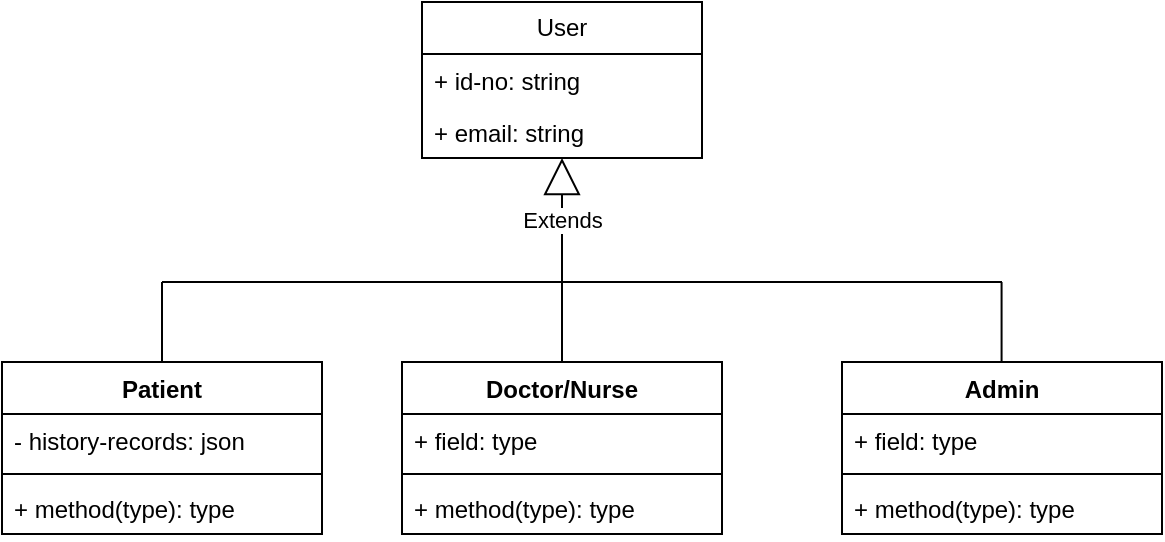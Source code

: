 <mxfile version="24.2.5" type="device">
  <diagram name="Page-1" id="GIGhz4F75dd_S5uDfzvD">
    <mxGraphModel dx="1234" dy="726" grid="1" gridSize="10" guides="1" tooltips="1" connect="1" arrows="1" fold="1" page="1" pageScale="1" pageWidth="850" pageHeight="1100" math="0" shadow="0">
      <root>
        <mxCell id="0" />
        <mxCell id="1" parent="0" />
        <mxCell id="Jly1E4lkBtO9KQkFF2ai-10" value="" style="endArrow=none;html=1;rounded=0;edgeStyle=orthogonalEdgeStyle;elbow=vertical;" edge="1" parent="1">
          <mxGeometry relative="1" as="geometry">
            <mxPoint x="260" y="320" as="sourcePoint" />
            <mxPoint x="680" y="320" as="targetPoint" />
          </mxGeometry>
        </mxCell>
        <mxCell id="Jly1E4lkBtO9KQkFF2ai-14" value="" style="endArrow=none;html=1;rounded=0;" edge="1" parent="1">
          <mxGeometry relative="1" as="geometry">
            <mxPoint x="260" y="320" as="sourcePoint" />
            <mxPoint x="260" y="360" as="targetPoint" />
          </mxGeometry>
        </mxCell>
        <mxCell id="Jly1E4lkBtO9KQkFF2ai-15" value="" style="endArrow=none;html=1;rounded=0;" edge="1" parent="1">
          <mxGeometry relative="1" as="geometry">
            <mxPoint x="679.79" y="320" as="sourcePoint" />
            <mxPoint x="679.79" y="360" as="targetPoint" />
          </mxGeometry>
        </mxCell>
        <mxCell id="Jly1E4lkBtO9KQkFF2ai-16" value="" style="endArrow=none;html=1;rounded=0;" edge="1" parent="1">
          <mxGeometry relative="1" as="geometry">
            <mxPoint x="460" y="320" as="sourcePoint" />
            <mxPoint x="460" y="360" as="targetPoint" />
          </mxGeometry>
        </mxCell>
        <mxCell id="Jly1E4lkBtO9KQkFF2ai-17" value="Patient" style="swimlane;fontStyle=1;align=center;verticalAlign=top;childLayout=stackLayout;horizontal=1;startSize=26;horizontalStack=0;resizeParent=1;resizeParentMax=0;resizeLast=0;collapsible=1;marginBottom=0;whiteSpace=wrap;html=1;" vertex="1" parent="1">
          <mxGeometry x="180" y="360" width="160" height="86" as="geometry" />
        </mxCell>
        <mxCell id="Jly1E4lkBtO9KQkFF2ai-18" value="- history-records: json" style="text;strokeColor=none;fillColor=none;align=left;verticalAlign=top;spacingLeft=4;spacingRight=4;overflow=hidden;rotatable=0;points=[[0,0.5],[1,0.5]];portConstraint=eastwest;whiteSpace=wrap;html=1;" vertex="1" parent="Jly1E4lkBtO9KQkFF2ai-17">
          <mxGeometry y="26" width="160" height="26" as="geometry" />
        </mxCell>
        <mxCell id="Jly1E4lkBtO9KQkFF2ai-19" value="" style="line;strokeWidth=1;fillColor=none;align=left;verticalAlign=middle;spacingTop=-1;spacingLeft=3;spacingRight=3;rotatable=0;labelPosition=right;points=[];portConstraint=eastwest;strokeColor=inherit;" vertex="1" parent="Jly1E4lkBtO9KQkFF2ai-17">
          <mxGeometry y="52" width="160" height="8" as="geometry" />
        </mxCell>
        <mxCell id="Jly1E4lkBtO9KQkFF2ai-20" value="+ method(type): type" style="text;strokeColor=none;fillColor=none;align=left;verticalAlign=top;spacingLeft=4;spacingRight=4;overflow=hidden;rotatable=0;points=[[0,0.5],[1,0.5]];portConstraint=eastwest;whiteSpace=wrap;html=1;" vertex="1" parent="Jly1E4lkBtO9KQkFF2ai-17">
          <mxGeometry y="60" width="160" height="26" as="geometry" />
        </mxCell>
        <mxCell id="Jly1E4lkBtO9KQkFF2ai-21" value="Doctor/Nurse" style="swimlane;fontStyle=1;align=center;verticalAlign=top;childLayout=stackLayout;horizontal=1;startSize=26;horizontalStack=0;resizeParent=1;resizeParentMax=0;resizeLast=0;collapsible=1;marginBottom=0;whiteSpace=wrap;html=1;" vertex="1" parent="1">
          <mxGeometry x="380" y="360" width="160" height="86" as="geometry" />
        </mxCell>
        <mxCell id="Jly1E4lkBtO9KQkFF2ai-22" value="+ field: type" style="text;strokeColor=none;fillColor=none;align=left;verticalAlign=top;spacingLeft=4;spacingRight=4;overflow=hidden;rotatable=0;points=[[0,0.5],[1,0.5]];portConstraint=eastwest;whiteSpace=wrap;html=1;" vertex="1" parent="Jly1E4lkBtO9KQkFF2ai-21">
          <mxGeometry y="26" width="160" height="26" as="geometry" />
        </mxCell>
        <mxCell id="Jly1E4lkBtO9KQkFF2ai-23" value="" style="line;strokeWidth=1;fillColor=none;align=left;verticalAlign=middle;spacingTop=-1;spacingLeft=3;spacingRight=3;rotatable=0;labelPosition=right;points=[];portConstraint=eastwest;strokeColor=inherit;" vertex="1" parent="Jly1E4lkBtO9KQkFF2ai-21">
          <mxGeometry y="52" width="160" height="8" as="geometry" />
        </mxCell>
        <mxCell id="Jly1E4lkBtO9KQkFF2ai-24" value="+ method(type): type" style="text;strokeColor=none;fillColor=none;align=left;verticalAlign=top;spacingLeft=4;spacingRight=4;overflow=hidden;rotatable=0;points=[[0,0.5],[1,0.5]];portConstraint=eastwest;whiteSpace=wrap;html=1;" vertex="1" parent="Jly1E4lkBtO9KQkFF2ai-21">
          <mxGeometry y="60" width="160" height="26" as="geometry" />
        </mxCell>
        <mxCell id="Jly1E4lkBtO9KQkFF2ai-25" value="Admin" style="swimlane;fontStyle=1;align=center;verticalAlign=top;childLayout=stackLayout;horizontal=1;startSize=26;horizontalStack=0;resizeParent=1;resizeParentMax=0;resizeLast=0;collapsible=1;marginBottom=0;whiteSpace=wrap;html=1;" vertex="1" parent="1">
          <mxGeometry x="600" y="360" width="160" height="86" as="geometry" />
        </mxCell>
        <mxCell id="Jly1E4lkBtO9KQkFF2ai-26" value="+ field: type" style="text;strokeColor=none;fillColor=none;align=left;verticalAlign=top;spacingLeft=4;spacingRight=4;overflow=hidden;rotatable=0;points=[[0,0.5],[1,0.5]];portConstraint=eastwest;whiteSpace=wrap;html=1;" vertex="1" parent="Jly1E4lkBtO9KQkFF2ai-25">
          <mxGeometry y="26" width="160" height="26" as="geometry" />
        </mxCell>
        <mxCell id="Jly1E4lkBtO9KQkFF2ai-27" value="" style="line;strokeWidth=1;fillColor=none;align=left;verticalAlign=middle;spacingTop=-1;spacingLeft=3;spacingRight=3;rotatable=0;labelPosition=right;points=[];portConstraint=eastwest;strokeColor=inherit;" vertex="1" parent="Jly1E4lkBtO9KQkFF2ai-25">
          <mxGeometry y="52" width="160" height="8" as="geometry" />
        </mxCell>
        <mxCell id="Jly1E4lkBtO9KQkFF2ai-28" value="+ method(type): type" style="text;strokeColor=none;fillColor=none;align=left;verticalAlign=top;spacingLeft=4;spacingRight=4;overflow=hidden;rotatable=0;points=[[0,0.5],[1,0.5]];portConstraint=eastwest;whiteSpace=wrap;html=1;" vertex="1" parent="Jly1E4lkBtO9KQkFF2ai-25">
          <mxGeometry y="60" width="160" height="26" as="geometry" />
        </mxCell>
        <mxCell id="Jly1E4lkBtO9KQkFF2ai-29" value="" style="group" vertex="1" connectable="0" parent="1">
          <mxGeometry x="390" y="180" width="140" height="140" as="geometry" />
        </mxCell>
        <mxCell id="Jly1E4lkBtO9KQkFF2ai-2" value="User" style="swimlane;fontStyle=0;childLayout=stackLayout;horizontal=1;startSize=26;fillColor=none;horizontalStack=0;resizeParent=1;resizeParentMax=0;resizeLast=0;collapsible=1;marginBottom=0;whiteSpace=wrap;html=1;" vertex="1" parent="Jly1E4lkBtO9KQkFF2ai-29">
          <mxGeometry width="140" height="78" as="geometry" />
        </mxCell>
        <mxCell id="Jly1E4lkBtO9KQkFF2ai-3" value="+ id-no: string" style="text;strokeColor=none;fillColor=none;align=left;verticalAlign=top;spacingLeft=4;spacingRight=4;overflow=hidden;rotatable=0;points=[[0,0.5],[1,0.5]];portConstraint=eastwest;whiteSpace=wrap;html=1;" vertex="1" parent="Jly1E4lkBtO9KQkFF2ai-2">
          <mxGeometry y="26" width="140" height="26" as="geometry" />
        </mxCell>
        <mxCell id="Jly1E4lkBtO9KQkFF2ai-4" value="+ email: string" style="text;strokeColor=none;fillColor=none;align=left;verticalAlign=top;spacingLeft=4;spacingRight=4;overflow=hidden;rotatable=0;points=[[0,0.5],[1,0.5]];portConstraint=eastwest;whiteSpace=wrap;html=1;" vertex="1" parent="Jly1E4lkBtO9KQkFF2ai-2">
          <mxGeometry y="52" width="140" height="26" as="geometry" />
        </mxCell>
        <mxCell id="Jly1E4lkBtO9KQkFF2ai-6" value="Extends" style="endArrow=block;endSize=16;endFill=0;html=1;rounded=0;entryX=0.5;entryY=1;entryDx=0;entryDy=0;" edge="1" parent="Jly1E4lkBtO9KQkFF2ai-29" target="Jly1E4lkBtO9KQkFF2ai-2">
          <mxGeometry width="160" relative="1" as="geometry">
            <mxPoint x="70" y="140" as="sourcePoint" />
            <mxPoint x="170" y="90" as="targetPoint" />
          </mxGeometry>
        </mxCell>
      </root>
    </mxGraphModel>
  </diagram>
</mxfile>
